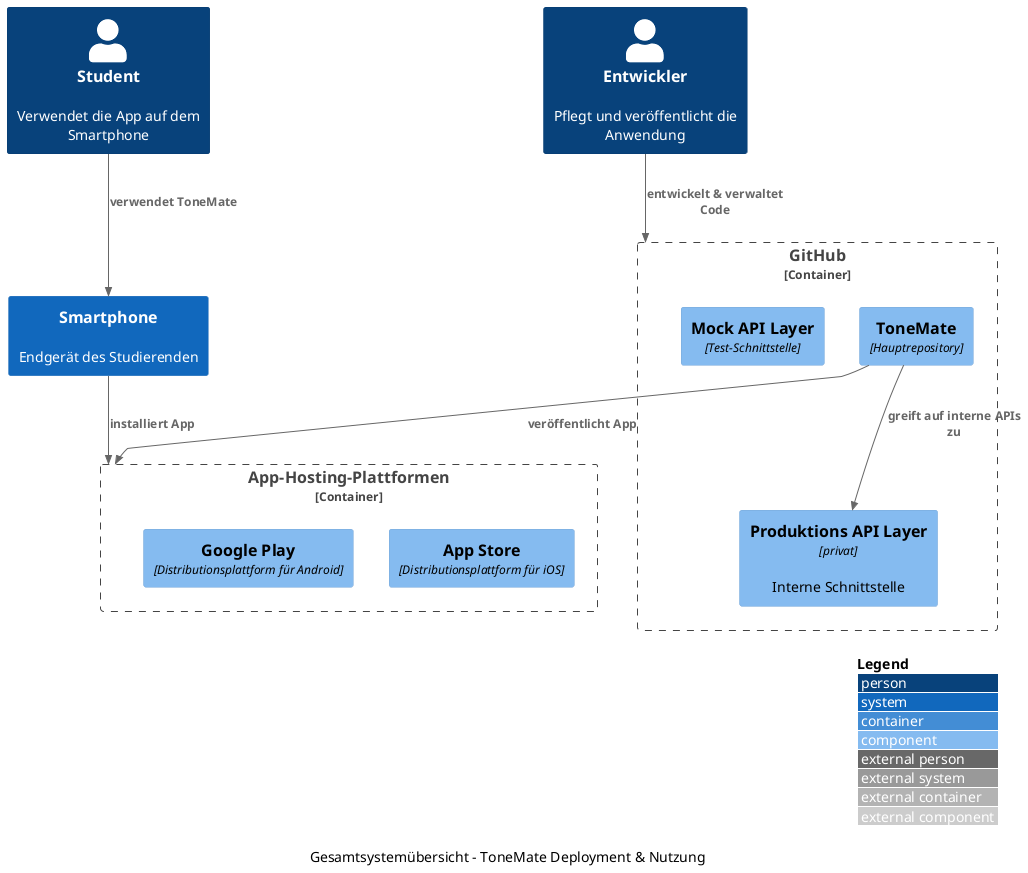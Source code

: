 @startuml
!include <C4/C4_Component>

LAYOUT_WITH_LEGEND()

caption Gesamtsystemübersicht – ToneMate Deployment & Nutzung

' Personen
Person(student, "Student", "Verwendet die App auf dem Smartphone")
Person(entw, "Entwickler", "Pflegt und veröffentlicht die Anwendung")

' Hosting Plattformen
Container_Boundary(stores, "App-Hosting-Plattformen") {
  Component(appStore, "App Store", "Distributionsplattform für iOS")
  Component(playStore, "Google Play", "Distributionsplattform für Android")
}

' GitHub-Projekte
Container_Boundary(github, "GitHub") {
  Component(repo1, "ToneMate", "Hauptrepository")
  Component(repo2, "Produktions API Layer", "Interne Schnittstelle", $techn = "privat")
  Component(repo3, "Mock API Layer", "Test-Schnittstelle")
}

' Weitere Systeme
System(handy, "Smartphone", "Endgerät des Studierenden")

' Beziehungen (klar gerichtet)
Rel(entw, github, "entwickelt & verwaltet Code")
Rel(repo1, repo2, "greift auf interne APIs zu")
Rel(repo1, stores, "veröffentlicht App")
Rel(handy, stores, "installiert App")
Rel(student, handy, "verwendet ToneMate")

@enduml
